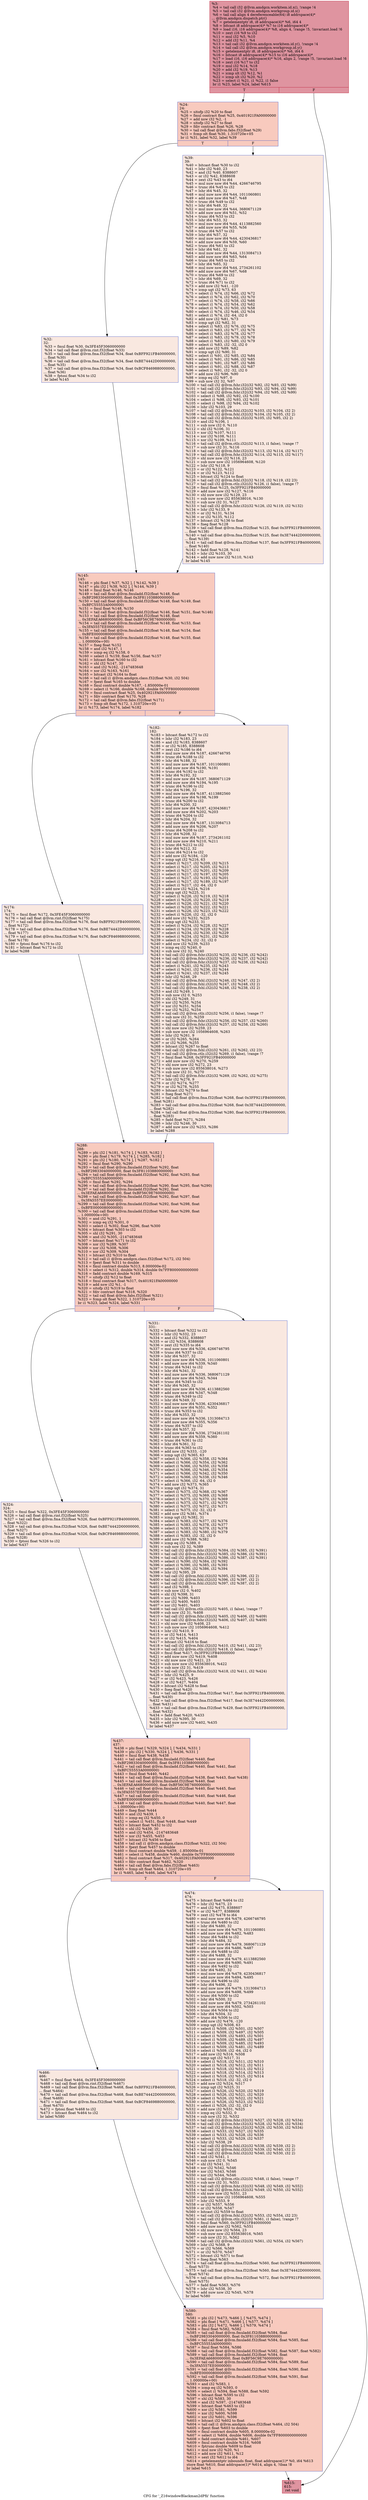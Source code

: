 digraph "CFG for '_Z16windowBlackman2dPfii' function" {
	label="CFG for '_Z16windowBlackman2dPfii' function";

	Node0x5052400 [shape=record,color="#b70d28ff", style=filled, fillcolor="#b70d2870",label="{%3:\l  %4 = tail call i32 @llvm.amdgcn.workitem.id.x(), !range !4\l  %5 = tail call i32 @llvm.amdgcn.workgroup.id.x()\l  %6 = tail call align 4 dereferenceable(64) i8 addrspace(4)*\l... @llvm.amdgcn.dispatch.ptr()\l  %7 = getelementptr i8, i8 addrspace(4)* %6, i64 4\l  %8 = bitcast i8 addrspace(4)* %7 to i16 addrspace(4)*\l  %9 = load i16, i16 addrspace(4)* %8, align 4, !range !5, !invariant.load !6\l  %10 = zext i16 %9 to i32\l  %11 = mul i32 %5, %10\l  %12 = add i32 %11, %4\l  %13 = tail call i32 @llvm.amdgcn.workitem.id.y(), !range !4\l  %14 = tail call i32 @llvm.amdgcn.workgroup.id.y()\l  %15 = getelementptr i8, i8 addrspace(4)* %6, i64 6\l  %16 = bitcast i8 addrspace(4)* %15 to i16 addrspace(4)*\l  %17 = load i16, i16 addrspace(4)* %16, align 2, !range !5, !invariant.load !6\l  %18 = zext i16 %17 to i32\l  %19 = mul i32 %14, %18\l  %20 = add i32 %19, %13\l  %21 = icmp slt i32 %12, %1\l  %22 = icmp slt i32 %20, %2\l  %23 = select i1 %21, i1 %22, i1 false\l  br i1 %23, label %24, label %615\l|{<s0>T|<s1>F}}"];
	Node0x5052400:s0 -> Node0x5055e90;
	Node0x5052400:s1 -> Node0x5055f20;
	Node0x5055e90 [shape=record,color="#3d50c3ff", style=filled, fillcolor="#ef886b70",label="{%24:\l24:                                               \l  %25 = sitofp i32 %20 to float\l  %26 = fmul contract float %25, 0x401921FA00000000\l  %27 = add nsw i32 %2, -1\l  %28 = sitofp i32 %27 to float\l  %29 = fdiv contract float %26, %28\l  %30 = tail call float @llvm.fabs.f32(float %29)\l  %31 = fcmp olt float %30, 1.310720e+05\l  br i1 %31, label %32, label %39\l|{<s0>T|<s1>F}}"];
	Node0x5055e90:s0 -> Node0x5056fc0;
	Node0x5055e90:s1 -> Node0x5057050;
	Node0x5056fc0 [shape=record,color="#3d50c3ff", style=filled, fillcolor="#f1ccb870",label="{%32:\l32:                                               \l  %33 = fmul float %30, 0x3FE45F3060000000\l  %34 = tail call float @llvm.rint.f32(float %33)\l  %35 = tail call float @llvm.fma.f32(float %34, float 0xBFF921FB40000000,\l... float %30)\l  %36 = tail call float @llvm.fma.f32(float %34, float 0xBE74442D00000000,\l... float %35)\l  %37 = tail call float @llvm.fma.f32(float %34, float 0xBCF8469880000000,\l... float %36)\l  %38 = fptosi float %34 to i32\l  br label %145\l}"];
	Node0x5056fc0 -> Node0x5057bb0;
	Node0x5057050 [shape=record,color="#3d50c3ff", style=filled, fillcolor="#f1ccb870",label="{%39:\l39:                                               \l  %40 = bitcast float %30 to i32\l  %41 = lshr i32 %40, 23\l  %42 = and i32 %40, 8388607\l  %43 = or i32 %42, 8388608\l  %44 = zext i32 %43 to i64\l  %45 = mul nuw nsw i64 %44, 4266746795\l  %46 = trunc i64 %45 to i32\l  %47 = lshr i64 %45, 32\l  %48 = mul nuw nsw i64 %44, 1011060801\l  %49 = add nuw nsw i64 %47, %48\l  %50 = trunc i64 %49 to i32\l  %51 = lshr i64 %49, 32\l  %52 = mul nuw nsw i64 %44, 3680671129\l  %53 = add nuw nsw i64 %51, %52\l  %54 = trunc i64 %53 to i32\l  %55 = lshr i64 %53, 32\l  %56 = mul nuw nsw i64 %44, 4113882560\l  %57 = add nuw nsw i64 %55, %56\l  %58 = trunc i64 %57 to i32\l  %59 = lshr i64 %57, 32\l  %60 = mul nuw nsw i64 %44, 4230436817\l  %61 = add nuw nsw i64 %59, %60\l  %62 = trunc i64 %61 to i32\l  %63 = lshr i64 %61, 32\l  %64 = mul nuw nsw i64 %44, 1313084713\l  %65 = add nuw nsw i64 %63, %64\l  %66 = trunc i64 %65 to i32\l  %67 = lshr i64 %65, 32\l  %68 = mul nuw nsw i64 %44, 2734261102\l  %69 = add nuw nsw i64 %67, %68\l  %70 = trunc i64 %69 to i32\l  %71 = lshr i64 %69, 32\l  %72 = trunc i64 %71 to i32\l  %73 = add nsw i32 %41, -120\l  %74 = icmp ugt i32 %73, 63\l  %75 = select i1 %74, i32 %66, i32 %72\l  %76 = select i1 %74, i32 %62, i32 %70\l  %77 = select i1 %74, i32 %58, i32 %66\l  %78 = select i1 %74, i32 %54, i32 %62\l  %79 = select i1 %74, i32 %50, i32 %58\l  %80 = select i1 %74, i32 %46, i32 %54\l  %81 = select i1 %74, i32 -64, i32 0\l  %82 = add nsw i32 %81, %73\l  %83 = icmp ugt i32 %82, 31\l  %84 = select i1 %83, i32 %76, i32 %75\l  %85 = select i1 %83, i32 %77, i32 %76\l  %86 = select i1 %83, i32 %78, i32 %77\l  %87 = select i1 %83, i32 %79, i32 %78\l  %88 = select i1 %83, i32 %80, i32 %79\l  %89 = select i1 %83, i32 -32, i32 0\l  %90 = add nsw i32 %89, %82\l  %91 = icmp ugt i32 %90, 31\l  %92 = select i1 %91, i32 %85, i32 %84\l  %93 = select i1 %91, i32 %86, i32 %85\l  %94 = select i1 %91, i32 %87, i32 %86\l  %95 = select i1 %91, i32 %88, i32 %87\l  %96 = select i1 %91, i32 -32, i32 0\l  %97 = add nsw i32 %96, %90\l  %98 = icmp eq i32 %97, 0\l  %99 = sub nsw i32 32, %97\l  %100 = tail call i32 @llvm.fshr.i32(i32 %92, i32 %93, i32 %99)\l  %101 = tail call i32 @llvm.fshr.i32(i32 %93, i32 %94, i32 %99)\l  %102 = tail call i32 @llvm.fshr.i32(i32 %94, i32 %95, i32 %99)\l  %103 = select i1 %98, i32 %92, i32 %100\l  %104 = select i1 %98, i32 %93, i32 %101\l  %105 = select i1 %98, i32 %94, i32 %102\l  %106 = lshr i32 %103, 29\l  %107 = tail call i32 @llvm.fshl.i32(i32 %103, i32 %104, i32 2)\l  %108 = tail call i32 @llvm.fshl.i32(i32 %104, i32 %105, i32 2)\l  %109 = tail call i32 @llvm.fshl.i32(i32 %105, i32 %95, i32 2)\l  %110 = and i32 %106, 1\l  %111 = sub nsw i32 0, %110\l  %112 = shl i32 %106, 31\l  %113 = xor i32 %107, %111\l  %114 = xor i32 %108, %111\l  %115 = xor i32 %109, %111\l  %116 = tail call i32 @llvm.ctlz.i32(i32 %113, i1 false), !range !7\l  %117 = sub nsw i32 31, %116\l  %118 = tail call i32 @llvm.fshr.i32(i32 %113, i32 %114, i32 %117)\l  %119 = tail call i32 @llvm.fshr.i32(i32 %114, i32 %115, i32 %117)\l  %120 = shl nuw nsw i32 %116, 23\l  %121 = sub nuw nsw i32 1056964608, %120\l  %122 = lshr i32 %118, 9\l  %123 = or i32 %122, %121\l  %124 = or i32 %123, %112\l  %125 = bitcast i32 %124 to float\l  %126 = tail call i32 @llvm.fshl.i32(i32 %118, i32 %119, i32 23)\l  %127 = tail call i32 @llvm.ctlz.i32(i32 %126, i1 false), !range !7\l  %128 = fmul float %125, 0x3FF921FB40000000\l  %129 = add nuw nsw i32 %127, %116\l  %130 = shl nuw nsw i32 %129, 23\l  %131 = sub nuw nsw i32 855638016, %130\l  %132 = sub nsw i32 31, %127\l  %133 = tail call i32 @llvm.fshr.i32(i32 %126, i32 %119, i32 %132)\l  %134 = lshr i32 %133, 9\l  %135 = or i32 %131, %134\l  %136 = or i32 %135, %112\l  %137 = bitcast i32 %136 to float\l  %138 = fneg float %128\l  %139 = tail call float @llvm.fma.f32(float %125, float 0x3FF921FB40000000,\l... float %138)\l  %140 = tail call float @llvm.fma.f32(float %125, float 0x3E74442D00000000,\l... float %139)\l  %141 = tail call float @llvm.fma.f32(float %137, float 0x3FF921FB40000000,\l... float %140)\l  %142 = fadd float %128, %141\l  %143 = lshr i32 %103, 30\l  %144 = add nuw nsw i32 %110, %143\l  br label %145\l}"];
	Node0x5057050 -> Node0x5057bb0;
	Node0x5057bb0 [shape=record,color="#3d50c3ff", style=filled, fillcolor="#ef886b70",label="{%145:\l145:                                              \l  %146 = phi float [ %37, %32 ], [ %142, %39 ]\l  %147 = phi i32 [ %38, %32 ], [ %144, %39 ]\l  %148 = fmul float %146, %146\l  %149 = tail call float @llvm.fmuladd.f32(float %148, float\l... 0xBF29833040000000, float 0x3F81103880000000)\l  %150 = tail call float @llvm.fmuladd.f32(float %148, float %149, float\l... 0xBFC55553A0000000)\l  %151 = fmul float %148, %150\l  %152 = tail call float @llvm.fmuladd.f32(float %146, float %151, float %146)\l  %153 = tail call float @llvm.fmuladd.f32(float %148, float\l... 0x3EFAEA6680000000, float 0xBF56C9E760000000)\l  %154 = tail call float @llvm.fmuladd.f32(float %148, float %153, float\l... 0x3FA5557EE0000000)\l  %155 = tail call float @llvm.fmuladd.f32(float %148, float %154, float\l... 0xBFE0000080000000)\l  %156 = tail call float @llvm.fmuladd.f32(float %148, float %155, float\l... 1.000000e+00)\l  %157 = fneg float %152\l  %158 = and i32 %147, 1\l  %159 = icmp eq i32 %158, 0\l  %160 = select i1 %159, float %156, float %157\l  %161 = bitcast float %160 to i32\l  %162 = shl i32 %147, 30\l  %163 = and i32 %162, -2147483648\l  %164 = xor i32 %163, %161\l  %165 = bitcast i32 %164 to float\l  %166 = tail call i1 @llvm.amdgcn.class.f32(float %30, i32 504)\l  %167 = fpext float %165 to double\l  %168 = fmul contract double %167, -1.850000e-01\l  %169 = select i1 %166, double %168, double 0x7FF8000000000000\l  %170 = fmul contract float %25, 0x402921FA00000000\l  %171 = fdiv contract float %170, %28\l  %172 = tail call float @llvm.fabs.f32(float %171)\l  %173 = fcmp olt float %172, 1.310720e+05\l  br i1 %173, label %174, label %182\l|{<s0>T|<s1>F}}"];
	Node0x5057bb0:s0 -> Node0x505f2d0;
	Node0x5057bb0:s1 -> Node0x505f360;
	Node0x505f2d0 [shape=record,color="#3d50c3ff", style=filled, fillcolor="#f1ccb870",label="{%174:\l174:                                              \l  %175 = fmul float %172, 0x3FE45F3060000000\l  %176 = tail call float @llvm.rint.f32(float %175)\l  %177 = tail call float @llvm.fma.f32(float %176, float 0xBFF921FB40000000,\l... float %172)\l  %178 = tail call float @llvm.fma.f32(float %176, float 0xBE74442D00000000,\l... float %177)\l  %179 = tail call float @llvm.fma.f32(float %176, float 0xBCF8469880000000,\l... float %178)\l  %180 = fptosi float %176 to i32\l  %181 = bitcast float %172 to i32\l  br label %288\l}"];
	Node0x505f2d0 -> Node0x505fa90;
	Node0x505f360 [shape=record,color="#3d50c3ff", style=filled, fillcolor="#f1ccb870",label="{%182:\l182:                                              \l  %183 = bitcast float %172 to i32\l  %184 = lshr i32 %183, 23\l  %185 = and i32 %183, 8388607\l  %186 = or i32 %185, 8388608\l  %187 = zext i32 %186 to i64\l  %188 = mul nuw nsw i64 %187, 4266746795\l  %189 = trunc i64 %188 to i32\l  %190 = lshr i64 %188, 32\l  %191 = mul nuw nsw i64 %187, 1011060801\l  %192 = add nuw nsw i64 %190, %191\l  %193 = trunc i64 %192 to i32\l  %194 = lshr i64 %192, 32\l  %195 = mul nuw nsw i64 %187, 3680671129\l  %196 = add nuw nsw i64 %194, %195\l  %197 = trunc i64 %196 to i32\l  %198 = lshr i64 %196, 32\l  %199 = mul nuw nsw i64 %187, 4113882560\l  %200 = add nuw nsw i64 %198, %199\l  %201 = trunc i64 %200 to i32\l  %202 = lshr i64 %200, 32\l  %203 = mul nuw nsw i64 %187, 4230436817\l  %204 = add nuw nsw i64 %202, %203\l  %205 = trunc i64 %204 to i32\l  %206 = lshr i64 %204, 32\l  %207 = mul nuw nsw i64 %187, 1313084713\l  %208 = add nuw nsw i64 %206, %207\l  %209 = trunc i64 %208 to i32\l  %210 = lshr i64 %208, 32\l  %211 = mul nuw nsw i64 %187, 2734261102\l  %212 = add nuw nsw i64 %210, %211\l  %213 = trunc i64 %212 to i32\l  %214 = lshr i64 %212, 32\l  %215 = trunc i64 %214 to i32\l  %216 = add nsw i32 %184, -120\l  %217 = icmp ugt i32 %216, 63\l  %218 = select i1 %217, i32 %209, i32 %215\l  %219 = select i1 %217, i32 %205, i32 %213\l  %220 = select i1 %217, i32 %201, i32 %209\l  %221 = select i1 %217, i32 %197, i32 %205\l  %222 = select i1 %217, i32 %193, i32 %201\l  %223 = select i1 %217, i32 %189, i32 %197\l  %224 = select i1 %217, i32 -64, i32 0\l  %225 = add nsw i32 %224, %216\l  %226 = icmp ugt i32 %225, 31\l  %227 = select i1 %226, i32 %219, i32 %218\l  %228 = select i1 %226, i32 %220, i32 %219\l  %229 = select i1 %226, i32 %221, i32 %220\l  %230 = select i1 %226, i32 %222, i32 %221\l  %231 = select i1 %226, i32 %223, i32 %222\l  %232 = select i1 %226, i32 -32, i32 0\l  %233 = add nsw i32 %232, %225\l  %234 = icmp ugt i32 %233, 31\l  %235 = select i1 %234, i32 %228, i32 %227\l  %236 = select i1 %234, i32 %229, i32 %228\l  %237 = select i1 %234, i32 %230, i32 %229\l  %238 = select i1 %234, i32 %231, i32 %230\l  %239 = select i1 %234, i32 -32, i32 0\l  %240 = add nsw i32 %239, %233\l  %241 = icmp eq i32 %240, 0\l  %242 = sub nsw i32 32, %240\l  %243 = tail call i32 @llvm.fshr.i32(i32 %235, i32 %236, i32 %242)\l  %244 = tail call i32 @llvm.fshr.i32(i32 %236, i32 %237, i32 %242)\l  %245 = tail call i32 @llvm.fshr.i32(i32 %237, i32 %238, i32 %242)\l  %246 = select i1 %241, i32 %235, i32 %243\l  %247 = select i1 %241, i32 %236, i32 %244\l  %248 = select i1 %241, i32 %237, i32 %245\l  %249 = lshr i32 %246, 29\l  %250 = tail call i32 @llvm.fshl.i32(i32 %246, i32 %247, i32 2)\l  %251 = tail call i32 @llvm.fshl.i32(i32 %247, i32 %248, i32 2)\l  %252 = tail call i32 @llvm.fshl.i32(i32 %248, i32 %238, i32 2)\l  %253 = and i32 %249, 1\l  %254 = sub nsw i32 0, %253\l  %255 = shl i32 %249, 31\l  %256 = xor i32 %250, %254\l  %257 = xor i32 %251, %254\l  %258 = xor i32 %252, %254\l  %259 = tail call i32 @llvm.ctlz.i32(i32 %256, i1 false), !range !7\l  %260 = sub nsw i32 31, %259\l  %261 = tail call i32 @llvm.fshr.i32(i32 %256, i32 %257, i32 %260)\l  %262 = tail call i32 @llvm.fshr.i32(i32 %257, i32 %258, i32 %260)\l  %263 = shl nuw nsw i32 %259, 23\l  %264 = sub nuw nsw i32 1056964608, %263\l  %265 = lshr i32 %261, 9\l  %266 = or i32 %265, %264\l  %267 = or i32 %266, %255\l  %268 = bitcast i32 %267 to float\l  %269 = tail call i32 @llvm.fshl.i32(i32 %261, i32 %262, i32 23)\l  %270 = tail call i32 @llvm.ctlz.i32(i32 %269, i1 false), !range !7\l  %271 = fmul float %268, 0x3FF921FB40000000\l  %272 = add nuw nsw i32 %270, %259\l  %273 = shl nuw nsw i32 %272, 23\l  %274 = sub nuw nsw i32 855638016, %273\l  %275 = sub nsw i32 31, %270\l  %276 = tail call i32 @llvm.fshr.i32(i32 %269, i32 %262, i32 %275)\l  %277 = lshr i32 %276, 9\l  %278 = or i32 %274, %277\l  %279 = or i32 %278, %255\l  %280 = bitcast i32 %279 to float\l  %281 = fneg float %271\l  %282 = tail call float @llvm.fma.f32(float %268, float 0x3FF921FB40000000,\l... float %281)\l  %283 = tail call float @llvm.fma.f32(float %268, float 0x3E74442D00000000,\l... float %282)\l  %284 = tail call float @llvm.fma.f32(float %280, float 0x3FF921FB40000000,\l... float %283)\l  %285 = fadd float %271, %284\l  %286 = lshr i32 %246, 30\l  %287 = add nuw nsw i32 %253, %286\l  br label %288\l}"];
	Node0x505f360 -> Node0x505fa90;
	Node0x505fa90 [shape=record,color="#3d50c3ff", style=filled, fillcolor="#ef886b70",label="{%288:\l288:                                              \l  %289 = phi i32 [ %181, %174 ], [ %183, %182 ]\l  %290 = phi float [ %179, %174 ], [ %285, %182 ]\l  %291 = phi i32 [ %180, %174 ], [ %287, %182 ]\l  %292 = fmul float %290, %290\l  %293 = tail call float @llvm.fmuladd.f32(float %292, float\l... 0xBF29833040000000, float 0x3F81103880000000)\l  %294 = tail call float @llvm.fmuladd.f32(float %292, float %293, float\l... 0xBFC55553A0000000)\l  %295 = fmul float %292, %294\l  %296 = tail call float @llvm.fmuladd.f32(float %290, float %295, float %290)\l  %297 = tail call float @llvm.fmuladd.f32(float %292, float\l... 0x3EFAEA6680000000, float 0xBF56C9E760000000)\l  %298 = tail call float @llvm.fmuladd.f32(float %292, float %297, float\l... 0x3FA5557EE0000000)\l  %299 = tail call float @llvm.fmuladd.f32(float %292, float %298, float\l... 0xBFE0000080000000)\l  %300 = tail call float @llvm.fmuladd.f32(float %292, float %299, float\l... 1.000000e+00)\l  %301 = and i32 %291, 1\l  %302 = icmp eq i32 %301, 0\l  %303 = select i1 %302, float %296, float %300\l  %304 = bitcast float %303 to i32\l  %305 = shl i32 %291, 30\l  %306 = and i32 %305, -2147483648\l  %307 = bitcast float %171 to i32\l  %308 = xor i32 %289, %307\l  %309 = xor i32 %308, %306\l  %310 = xor i32 %309, %304\l  %311 = bitcast i32 %310 to float\l  %312 = tail call i1 @llvm.amdgcn.class.f32(float %172, i32 504)\l  %313 = fpext float %311 to double\l  %314 = fmul contract double %313, 8.000000e-02\l  %315 = select i1 %312, double %314, double 0x7FF8000000000000\l  %316 = fadd contract double %169, %315\l  %317 = sitofp i32 %12 to float\l  %318 = fmul contract float %317, 0x401921FA00000000\l  %319 = add nsw i32 %1, -1\l  %320 = sitofp i32 %319 to float\l  %321 = fdiv contract float %318, %320\l  %322 = tail call float @llvm.fabs.f32(float %321)\l  %323 = fcmp olt float %322, 1.310720e+05\l  br i1 %323, label %324, label %331\l|{<s0>T|<s1>F}}"];
	Node0x505fa90:s0 -> Node0x50661e0;
	Node0x505fa90:s1 -> Node0x5066270;
	Node0x50661e0 [shape=record,color="#3d50c3ff", style=filled, fillcolor="#f1ccb870",label="{%324:\l324:                                              \l  %325 = fmul float %322, 0x3FE45F3060000000\l  %326 = tail call float @llvm.rint.f32(float %325)\l  %327 = tail call float @llvm.fma.f32(float %326, float 0xBFF921FB40000000,\l... float %322)\l  %328 = tail call float @llvm.fma.f32(float %326, float 0xBE74442D00000000,\l... float %327)\l  %329 = tail call float @llvm.fma.f32(float %326, float 0xBCF8469880000000,\l... float %328)\l  %330 = fptosi float %326 to i32\l  br label %437\l}"];
	Node0x50661e0 -> Node0x5066930;
	Node0x5066270 [shape=record,color="#3d50c3ff", style=filled, fillcolor="#f1ccb870",label="{%331:\l331:                                              \l  %332 = bitcast float %322 to i32\l  %333 = lshr i32 %332, 23\l  %334 = and i32 %332, 8388607\l  %335 = or i32 %334, 8388608\l  %336 = zext i32 %335 to i64\l  %337 = mul nuw nsw i64 %336, 4266746795\l  %338 = trunc i64 %337 to i32\l  %339 = lshr i64 %337, 32\l  %340 = mul nuw nsw i64 %336, 1011060801\l  %341 = add nuw nsw i64 %339, %340\l  %342 = trunc i64 %341 to i32\l  %343 = lshr i64 %341, 32\l  %344 = mul nuw nsw i64 %336, 3680671129\l  %345 = add nuw nsw i64 %343, %344\l  %346 = trunc i64 %345 to i32\l  %347 = lshr i64 %345, 32\l  %348 = mul nuw nsw i64 %336, 4113882560\l  %349 = add nuw nsw i64 %347, %348\l  %350 = trunc i64 %349 to i32\l  %351 = lshr i64 %349, 32\l  %352 = mul nuw nsw i64 %336, 4230436817\l  %353 = add nuw nsw i64 %351, %352\l  %354 = trunc i64 %353 to i32\l  %355 = lshr i64 %353, 32\l  %356 = mul nuw nsw i64 %336, 1313084713\l  %357 = add nuw nsw i64 %355, %356\l  %358 = trunc i64 %357 to i32\l  %359 = lshr i64 %357, 32\l  %360 = mul nuw nsw i64 %336, 2734261102\l  %361 = add nuw nsw i64 %359, %360\l  %362 = trunc i64 %361 to i32\l  %363 = lshr i64 %361, 32\l  %364 = trunc i64 %363 to i32\l  %365 = add nsw i32 %333, -120\l  %366 = icmp ugt i32 %365, 63\l  %367 = select i1 %366, i32 %358, i32 %364\l  %368 = select i1 %366, i32 %354, i32 %362\l  %369 = select i1 %366, i32 %350, i32 %358\l  %370 = select i1 %366, i32 %346, i32 %354\l  %371 = select i1 %366, i32 %342, i32 %350\l  %372 = select i1 %366, i32 %338, i32 %346\l  %373 = select i1 %366, i32 -64, i32 0\l  %374 = add nsw i32 %373, %365\l  %375 = icmp ugt i32 %374, 31\l  %376 = select i1 %375, i32 %368, i32 %367\l  %377 = select i1 %375, i32 %369, i32 %368\l  %378 = select i1 %375, i32 %370, i32 %369\l  %379 = select i1 %375, i32 %371, i32 %370\l  %380 = select i1 %375, i32 %372, i32 %371\l  %381 = select i1 %375, i32 -32, i32 0\l  %382 = add nsw i32 %381, %374\l  %383 = icmp ugt i32 %382, 31\l  %384 = select i1 %383, i32 %377, i32 %376\l  %385 = select i1 %383, i32 %378, i32 %377\l  %386 = select i1 %383, i32 %379, i32 %378\l  %387 = select i1 %383, i32 %380, i32 %379\l  %388 = select i1 %383, i32 -32, i32 0\l  %389 = add nsw i32 %388, %382\l  %390 = icmp eq i32 %389, 0\l  %391 = sub nsw i32 32, %389\l  %392 = tail call i32 @llvm.fshr.i32(i32 %384, i32 %385, i32 %391)\l  %393 = tail call i32 @llvm.fshr.i32(i32 %385, i32 %386, i32 %391)\l  %394 = tail call i32 @llvm.fshr.i32(i32 %386, i32 %387, i32 %391)\l  %395 = select i1 %390, i32 %384, i32 %392\l  %396 = select i1 %390, i32 %385, i32 %393\l  %397 = select i1 %390, i32 %386, i32 %394\l  %398 = lshr i32 %395, 29\l  %399 = tail call i32 @llvm.fshl.i32(i32 %395, i32 %396, i32 2)\l  %400 = tail call i32 @llvm.fshl.i32(i32 %396, i32 %397, i32 2)\l  %401 = tail call i32 @llvm.fshl.i32(i32 %397, i32 %387, i32 2)\l  %402 = and i32 %398, 1\l  %403 = sub nsw i32 0, %402\l  %404 = shl i32 %398, 31\l  %405 = xor i32 %399, %403\l  %406 = xor i32 %400, %403\l  %407 = xor i32 %401, %403\l  %408 = tail call i32 @llvm.ctlz.i32(i32 %405, i1 false), !range !7\l  %409 = sub nsw i32 31, %408\l  %410 = tail call i32 @llvm.fshr.i32(i32 %405, i32 %406, i32 %409)\l  %411 = tail call i32 @llvm.fshr.i32(i32 %406, i32 %407, i32 %409)\l  %412 = shl nuw nsw i32 %408, 23\l  %413 = sub nuw nsw i32 1056964608, %412\l  %414 = lshr i32 %410, 9\l  %415 = or i32 %414, %413\l  %416 = or i32 %415, %404\l  %417 = bitcast i32 %416 to float\l  %418 = tail call i32 @llvm.fshl.i32(i32 %410, i32 %411, i32 23)\l  %419 = tail call i32 @llvm.ctlz.i32(i32 %418, i1 false), !range !7\l  %420 = fmul float %417, 0x3FF921FB40000000\l  %421 = add nuw nsw i32 %419, %408\l  %422 = shl nuw nsw i32 %421, 23\l  %423 = sub nuw nsw i32 855638016, %422\l  %424 = sub nsw i32 31, %419\l  %425 = tail call i32 @llvm.fshr.i32(i32 %418, i32 %411, i32 %424)\l  %426 = lshr i32 %425, 9\l  %427 = or i32 %423, %426\l  %428 = or i32 %427, %404\l  %429 = bitcast i32 %428 to float\l  %430 = fneg float %420\l  %431 = tail call float @llvm.fma.f32(float %417, float 0x3FF921FB40000000,\l... float %430)\l  %432 = tail call float @llvm.fma.f32(float %417, float 0x3E74442D00000000,\l... float %431)\l  %433 = tail call float @llvm.fma.f32(float %429, float 0x3FF921FB40000000,\l... float %432)\l  %434 = fadd float %420, %433\l  %435 = lshr i32 %395, 30\l  %436 = add nuw nsw i32 %402, %435\l  br label %437\l}"];
	Node0x5066270 -> Node0x5066930;
	Node0x5066930 [shape=record,color="#3d50c3ff", style=filled, fillcolor="#ef886b70",label="{%437:\l437:                                              \l  %438 = phi float [ %329, %324 ], [ %434, %331 ]\l  %439 = phi i32 [ %330, %324 ], [ %436, %331 ]\l  %440 = fmul float %438, %438\l  %441 = tail call float @llvm.fmuladd.f32(float %440, float\l... 0xBF29833040000000, float 0x3F81103880000000)\l  %442 = tail call float @llvm.fmuladd.f32(float %440, float %441, float\l... 0xBFC55553A0000000)\l  %443 = fmul float %440, %442\l  %444 = tail call float @llvm.fmuladd.f32(float %438, float %443, float %438)\l  %445 = tail call float @llvm.fmuladd.f32(float %440, float\l... 0x3EFAEA6680000000, float 0xBF56C9E760000000)\l  %446 = tail call float @llvm.fmuladd.f32(float %440, float %445, float\l... 0x3FA5557EE0000000)\l  %447 = tail call float @llvm.fmuladd.f32(float %440, float %446, float\l... 0xBFE0000080000000)\l  %448 = tail call float @llvm.fmuladd.f32(float %440, float %447, float\l... 1.000000e+00)\l  %449 = fneg float %444\l  %450 = and i32 %439, 1\l  %451 = icmp eq i32 %450, 0\l  %452 = select i1 %451, float %448, float %449\l  %453 = bitcast float %452 to i32\l  %454 = shl i32 %439, 30\l  %455 = and i32 %454, -2147483648\l  %456 = xor i32 %455, %453\l  %457 = bitcast i32 %456 to float\l  %458 = tail call i1 @llvm.amdgcn.class.f32(float %322, i32 504)\l  %459 = fpext float %457 to double\l  %460 = fmul contract double %459, -1.850000e-01\l  %461 = select i1 %458, double %460, double 0x7FF8000000000000\l  %462 = fmul contract float %317, 0x402921FA00000000\l  %463 = fdiv contract float %462, %320\l  %464 = tail call float @llvm.fabs.f32(float %463)\l  %465 = fcmp olt float %464, 1.310720e+05\l  br i1 %465, label %466, label %474\l|{<s0>T|<s1>F}}"];
	Node0x5066930:s0 -> Node0x506c490;
	Node0x5066930:s1 -> Node0x506c4e0;
	Node0x506c490 [shape=record,color="#3d50c3ff", style=filled, fillcolor="#f1ccb870",label="{%466:\l466:                                              \l  %467 = fmul float %464, 0x3FE45F3060000000\l  %468 = tail call float @llvm.rint.f32(float %467)\l  %469 = tail call float @llvm.fma.f32(float %468, float 0xBFF921FB40000000,\l... float %464)\l  %470 = tail call float @llvm.fma.f32(float %468, float 0xBE74442D00000000,\l... float %469)\l  %471 = tail call float @llvm.fma.f32(float %468, float 0xBCF8469880000000,\l... float %470)\l  %472 = fptosi float %468 to i32\l  %473 = bitcast float %464 to i32\l  br label %580\l}"];
	Node0x506c490 -> Node0x506cbd0;
	Node0x506c4e0 [shape=record,color="#3d50c3ff", style=filled, fillcolor="#f1ccb870",label="{%474:\l474:                                              \l  %475 = bitcast float %464 to i32\l  %476 = lshr i32 %475, 23\l  %477 = and i32 %475, 8388607\l  %478 = or i32 %477, 8388608\l  %479 = zext i32 %478 to i64\l  %480 = mul nuw nsw i64 %479, 4266746795\l  %481 = trunc i64 %480 to i32\l  %482 = lshr i64 %480, 32\l  %483 = mul nuw nsw i64 %479, 1011060801\l  %484 = add nuw nsw i64 %482, %483\l  %485 = trunc i64 %484 to i32\l  %486 = lshr i64 %484, 32\l  %487 = mul nuw nsw i64 %479, 3680671129\l  %488 = add nuw nsw i64 %486, %487\l  %489 = trunc i64 %488 to i32\l  %490 = lshr i64 %488, 32\l  %491 = mul nuw nsw i64 %479, 4113882560\l  %492 = add nuw nsw i64 %490, %491\l  %493 = trunc i64 %492 to i32\l  %494 = lshr i64 %492, 32\l  %495 = mul nuw nsw i64 %479, 4230436817\l  %496 = add nuw nsw i64 %494, %495\l  %497 = trunc i64 %496 to i32\l  %498 = lshr i64 %496, 32\l  %499 = mul nuw nsw i64 %479, 1313084713\l  %500 = add nuw nsw i64 %498, %499\l  %501 = trunc i64 %500 to i32\l  %502 = lshr i64 %500, 32\l  %503 = mul nuw nsw i64 %479, 2734261102\l  %504 = add nuw nsw i64 %502, %503\l  %505 = trunc i64 %504 to i32\l  %506 = lshr i64 %504, 32\l  %507 = trunc i64 %506 to i32\l  %508 = add nsw i32 %476, -120\l  %509 = icmp ugt i32 %508, 63\l  %510 = select i1 %509, i32 %501, i32 %507\l  %511 = select i1 %509, i32 %497, i32 %505\l  %512 = select i1 %509, i32 %493, i32 %501\l  %513 = select i1 %509, i32 %489, i32 %497\l  %514 = select i1 %509, i32 %485, i32 %493\l  %515 = select i1 %509, i32 %481, i32 %489\l  %516 = select i1 %509, i32 -64, i32 0\l  %517 = add nsw i32 %516, %508\l  %518 = icmp ugt i32 %517, 31\l  %519 = select i1 %518, i32 %511, i32 %510\l  %520 = select i1 %518, i32 %512, i32 %511\l  %521 = select i1 %518, i32 %513, i32 %512\l  %522 = select i1 %518, i32 %514, i32 %513\l  %523 = select i1 %518, i32 %515, i32 %514\l  %524 = select i1 %518, i32 -32, i32 0\l  %525 = add nsw i32 %524, %517\l  %526 = icmp ugt i32 %525, 31\l  %527 = select i1 %526, i32 %520, i32 %519\l  %528 = select i1 %526, i32 %521, i32 %520\l  %529 = select i1 %526, i32 %522, i32 %521\l  %530 = select i1 %526, i32 %523, i32 %522\l  %531 = select i1 %526, i32 -32, i32 0\l  %532 = add nsw i32 %531, %525\l  %533 = icmp eq i32 %532, 0\l  %534 = sub nsw i32 32, %532\l  %535 = tail call i32 @llvm.fshr.i32(i32 %527, i32 %528, i32 %534)\l  %536 = tail call i32 @llvm.fshr.i32(i32 %528, i32 %529, i32 %534)\l  %537 = tail call i32 @llvm.fshr.i32(i32 %529, i32 %530, i32 %534)\l  %538 = select i1 %533, i32 %527, i32 %535\l  %539 = select i1 %533, i32 %528, i32 %536\l  %540 = select i1 %533, i32 %529, i32 %537\l  %541 = lshr i32 %538, 29\l  %542 = tail call i32 @llvm.fshl.i32(i32 %538, i32 %539, i32 2)\l  %543 = tail call i32 @llvm.fshl.i32(i32 %539, i32 %540, i32 2)\l  %544 = tail call i32 @llvm.fshl.i32(i32 %540, i32 %530, i32 2)\l  %545 = and i32 %541, 1\l  %546 = sub nsw i32 0, %545\l  %547 = shl i32 %541, 31\l  %548 = xor i32 %542, %546\l  %549 = xor i32 %543, %546\l  %550 = xor i32 %544, %546\l  %551 = tail call i32 @llvm.ctlz.i32(i32 %548, i1 false), !range !7\l  %552 = sub nsw i32 31, %551\l  %553 = tail call i32 @llvm.fshr.i32(i32 %548, i32 %549, i32 %552)\l  %554 = tail call i32 @llvm.fshr.i32(i32 %549, i32 %550, i32 %552)\l  %555 = shl nuw nsw i32 %551, 23\l  %556 = sub nuw nsw i32 1056964608, %555\l  %557 = lshr i32 %553, 9\l  %558 = or i32 %557, %556\l  %559 = or i32 %558, %547\l  %560 = bitcast i32 %559 to float\l  %561 = tail call i32 @llvm.fshl.i32(i32 %553, i32 %554, i32 23)\l  %562 = tail call i32 @llvm.ctlz.i32(i32 %561, i1 false), !range !7\l  %563 = fmul float %560, 0x3FF921FB40000000\l  %564 = add nuw nsw i32 %562, %551\l  %565 = shl nuw nsw i32 %564, 23\l  %566 = sub nuw nsw i32 855638016, %565\l  %567 = sub nsw i32 31, %562\l  %568 = tail call i32 @llvm.fshr.i32(i32 %561, i32 %554, i32 %567)\l  %569 = lshr i32 %568, 9\l  %570 = or i32 %566, %569\l  %571 = or i32 %570, %547\l  %572 = bitcast i32 %571 to float\l  %573 = fneg float %563\l  %574 = tail call float @llvm.fma.f32(float %560, float 0x3FF921FB40000000,\l... float %573)\l  %575 = tail call float @llvm.fma.f32(float %560, float 0x3E74442D00000000,\l... float %574)\l  %576 = tail call float @llvm.fma.f32(float %572, float 0x3FF921FB40000000,\l... float %575)\l  %577 = fadd float %563, %576\l  %578 = lshr i32 %538, 30\l  %579 = add nuw nsw i32 %545, %578\l  br label %580\l}"];
	Node0x506c4e0 -> Node0x506cbd0;
	Node0x506cbd0 [shape=record,color="#3d50c3ff", style=filled, fillcolor="#ef886b70",label="{%580:\l580:                                              \l  %581 = phi i32 [ %473, %466 ], [ %475, %474 ]\l  %582 = phi float [ %471, %466 ], [ %577, %474 ]\l  %583 = phi i32 [ %472, %466 ], [ %579, %474 ]\l  %584 = fmul float %582, %582\l  %585 = tail call float @llvm.fmuladd.f32(float %584, float\l... 0xBF29833040000000, float 0x3F81103880000000)\l  %586 = tail call float @llvm.fmuladd.f32(float %584, float %585, float\l... 0xBFC55553A0000000)\l  %587 = fmul float %584, %586\l  %588 = tail call float @llvm.fmuladd.f32(float %582, float %587, float %582)\l  %589 = tail call float @llvm.fmuladd.f32(float %584, float\l... 0x3EFAEA6680000000, float 0xBF56C9E760000000)\l  %590 = tail call float @llvm.fmuladd.f32(float %584, float %589, float\l... 0x3FA5557EE0000000)\l  %591 = tail call float @llvm.fmuladd.f32(float %584, float %590, float\l... 0xBFE0000080000000)\l  %592 = tail call float @llvm.fmuladd.f32(float %584, float %591, float\l... 1.000000e+00)\l  %593 = and i32 %583, 1\l  %594 = icmp eq i32 %593, 0\l  %595 = select i1 %594, float %588, float %592\l  %596 = bitcast float %595 to i32\l  %597 = shl i32 %583, 30\l  %598 = and i32 %597, -2147483648\l  %599 = bitcast float %463 to i32\l  %600 = xor i32 %581, %599\l  %601 = xor i32 %600, %598\l  %602 = xor i32 %601, %596\l  %603 = bitcast i32 %602 to float\l  %604 = tail call i1 @llvm.amdgcn.class.f32(float %464, i32 504)\l  %605 = fpext float %603 to double\l  %606 = fmul contract double %605, 8.000000e-02\l  %607 = select i1 %604, double %606, double 0x7FF8000000000000\l  %608 = fadd contract double %461, %607\l  %609 = fmul contract double %316, %608\l  %610 = fptrunc double %609 to float\l  %611 = mul nsw i32 %20, %1\l  %612 = add nsw i32 %611, %12\l  %613 = sext i32 %612 to i64\l  %614 = getelementptr inbounds float, float addrspace(1)* %0, i64 %613\l  store float %610, float addrspace(1)* %614, align 4, !tbaa !8\l  br label %615\l}"];
	Node0x506cbd0 -> Node0x5055f20;
	Node0x5055f20 [shape=record,color="#b70d28ff", style=filled, fillcolor="#b70d2870",label="{%615:\l615:                                              \l  ret void\l}"];
}

